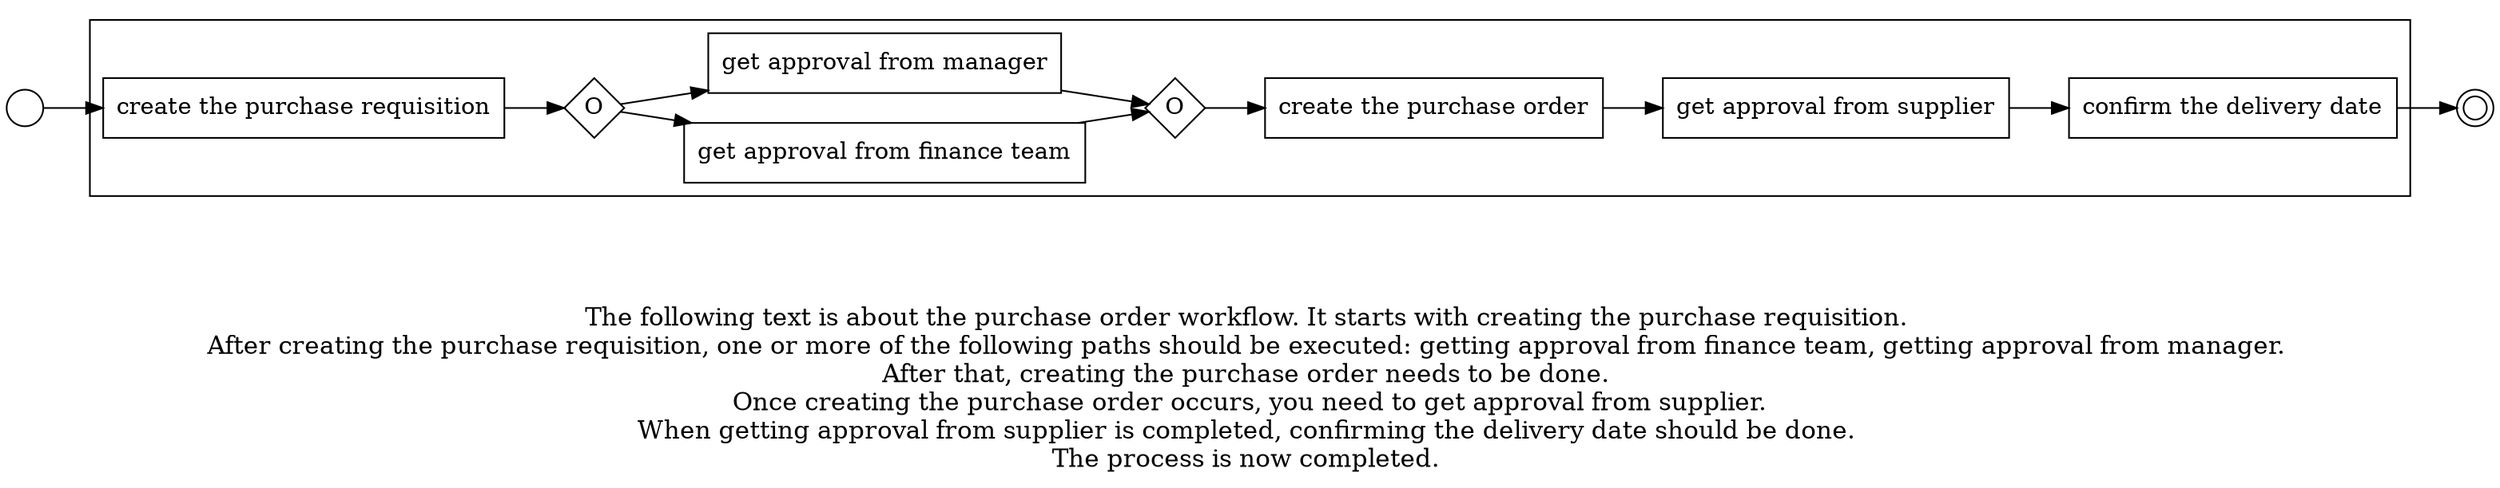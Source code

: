 digraph purchase_order_workflow_155 {
	graph [rankdir=LR]
	START_NODE [label="" shape=circle width=0.3]
	subgraph CLUSTER_0 {
		"create the purchase requisition" [shape=box]
		"OR_SPLIT--2. Approval_VPVX" [label=O fixedsize=true shape=diamond width=0.5]
		"create the purchase requisition" -> "OR_SPLIT--2. Approval_VPVX"
		"get approval from finance team" [shape=box]
		"OR_SPLIT--2. Approval_VPVX" -> "get approval from finance team"
		"get approval from manager" [shape=box]
		"OR_SPLIT--2. Approval_VPVX" -> "get approval from manager"
		"OR_JOIN--2. Approval_VPVX" [label=O fixedsize=true shape=diamond width=0.5]
		"get approval from finance team" -> "OR_JOIN--2. Approval_VPVX"
		"get approval from manager" -> "OR_JOIN--2. Approval_VPVX"
		"create the purchase order" [shape=box]
		"OR_JOIN--2. Approval_VPVX" -> "create the purchase order"
		"get approval from supplier" [shape=box]
		"create the purchase order" -> "get approval from supplier"
		"confirm the delivery date" [shape=box]
		"get approval from supplier" -> "confirm the delivery date"
	}
	START_NODE -> "create the purchase requisition"
	END_NODE [label="" shape=doublecircle width=0.2]
	"confirm the delivery date" -> END_NODE
	fontsize=15 label="\n\n
The following text is about the purchase order workflow. It starts with creating the purchase requisition. 
After creating the purchase requisition, one or more of the following paths should be executed: getting approval from finance team, getting approval from manager. 
After that, creating the purchase order needs to be done. 
Once creating the purchase order occurs, you need to get approval from supplier.
When getting approval from supplier is completed, confirming the delivery date should be done. 
The process is now completed. 
"
}
